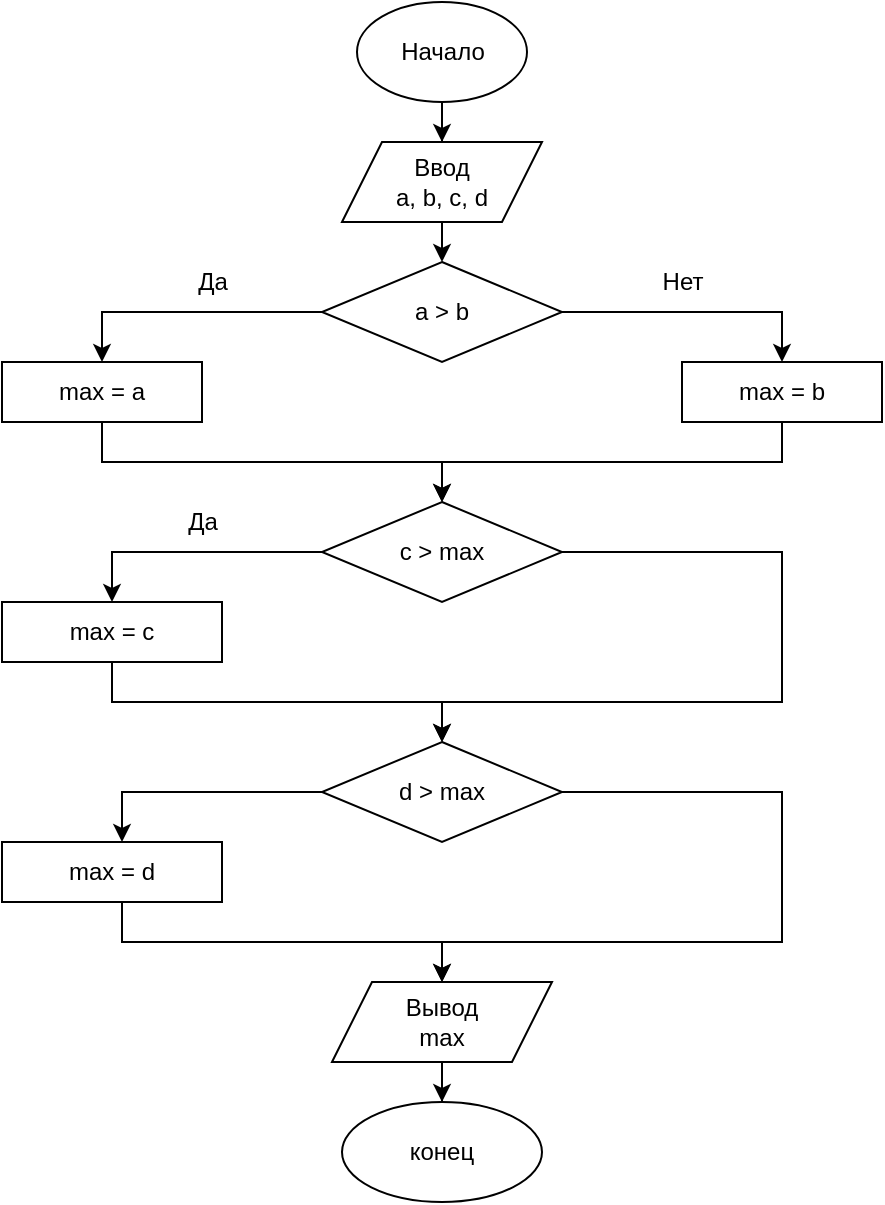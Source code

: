 <mxfile version="13.9.9" type="device"><diagram id="JP34Yidvcp9GHqmr8KH_" name="Страница 1"><mxGraphModel dx="762" dy="895" grid="1" gridSize="10" guides="1" tooltips="1" connect="1" arrows="1" fold="1" page="1" pageScale="1" pageWidth="827" pageHeight="1169" math="0" shadow="0"><root><mxCell id="0"/><mxCell id="1" parent="0"/><mxCell id="VdZXe0bA7j-S8_9z62vQ-23" value="" style="edgeStyle=orthogonalEdgeStyle;rounded=0;orthogonalLoop=1;jettySize=auto;html=1;" edge="1" parent="1" source="ApznVyCyVmwMjcrGay33-1" target="ApznVyCyVmwMjcrGay33-2"><mxGeometry relative="1" as="geometry"/></mxCell><mxCell id="ApznVyCyVmwMjcrGay33-1" value="Начало" style="ellipse;whiteSpace=wrap;html=1;" parent="1" vertex="1"><mxGeometry x="337.5" y="140" width="85" height="50" as="geometry"/></mxCell><mxCell id="ApznVyCyVmwMjcrGay33-5" value="" style="edgeStyle=orthogonalEdgeStyle;rounded=0;orthogonalLoop=1;jettySize=auto;html=1;" parent="1" source="ApznVyCyVmwMjcrGay33-2" edge="1"><mxGeometry relative="1" as="geometry"><mxPoint x="380" y="270" as="targetPoint"/></mxGeometry></mxCell><mxCell id="ApznVyCyVmwMjcrGay33-2" value="Ввод&lt;br&gt;a, b, c, d" style="shape=parallelogram;perimeter=parallelogramPerimeter;whiteSpace=wrap;html=1;fixedSize=1;" parent="1" vertex="1"><mxGeometry x="330" y="210" width="100" height="40" as="geometry"/></mxCell><mxCell id="ApznVyCyVmwMjcrGay33-11" value="" style="edgeStyle=orthogonalEdgeStyle;rounded=0;orthogonalLoop=1;jettySize=auto;html=1;" parent="1" source="ApznVyCyVmwMjcrGay33-8" target="ApznVyCyVmwMjcrGay33-10" edge="1"><mxGeometry relative="1" as="geometry"><Array as="points"><mxPoint x="210" y="295"/></Array></mxGeometry></mxCell><mxCell id="ApznVyCyVmwMjcrGay33-8" value="a &amp;gt; b" style="rhombus;whiteSpace=wrap;html=1;" parent="1" vertex="1"><mxGeometry x="320" y="270" width="120" height="50" as="geometry"/></mxCell><mxCell id="VdZXe0bA7j-S8_9z62vQ-8" style="edgeStyle=orthogonalEdgeStyle;rounded=0;orthogonalLoop=1;jettySize=auto;html=1;" edge="1" parent="1" source="ApznVyCyVmwMjcrGay33-10"><mxGeometry relative="1" as="geometry"><mxPoint x="380" y="390" as="targetPoint"/><Array as="points"><mxPoint x="210" y="370"/><mxPoint x="380" y="370"/></Array></mxGeometry></mxCell><mxCell id="ApznVyCyVmwMjcrGay33-10" value="max = a" style="rounded=0;whiteSpace=wrap;html=1;fontFamily=Helvetica;fontSize=12;fontColor=#000000;align=center;strokeColor=#000000;fillColor=#ffffff;" parent="1" vertex="1"><mxGeometry x="160" y="320" width="100" height="30" as="geometry"/></mxCell><mxCell id="ApznVyCyVmwMjcrGay33-14" value="конец" style="ellipse;whiteSpace=wrap;html=1;" parent="1" vertex="1"><mxGeometry x="330" y="690" width="100" height="50" as="geometry"/></mxCell><mxCell id="VdZXe0bA7j-S8_9z62vQ-10" style="edgeStyle=orthogonalEdgeStyle;rounded=0;orthogonalLoop=1;jettySize=auto;html=1;" edge="1" parent="1" source="VdZXe0bA7j-S8_9z62vQ-1"><mxGeometry relative="1" as="geometry"><mxPoint x="380" y="390" as="targetPoint"/><Array as="points"><mxPoint x="550" y="370"/><mxPoint x="380" y="370"/></Array></mxGeometry></mxCell><mxCell id="VdZXe0bA7j-S8_9z62vQ-1" value="max = b" style="rounded=0;whiteSpace=wrap;html=1;fontFamily=Helvetica;fontSize=12;fontColor=#000000;align=center;strokeColor=#000000;fillColor=#ffffff;" vertex="1" parent="1"><mxGeometry x="500" y="320" width="100" height="30" as="geometry"/></mxCell><mxCell id="VdZXe0bA7j-S8_9z62vQ-2" value="" style="edgeStyle=orthogonalEdgeStyle;rounded=0;orthogonalLoop=1;jettySize=auto;html=1;exitX=1;exitY=0.5;exitDx=0;exitDy=0;" edge="1" parent="1" source="ApznVyCyVmwMjcrGay33-8" target="VdZXe0bA7j-S8_9z62vQ-1"><mxGeometry relative="1" as="geometry"><Array as="points"><mxPoint x="550" y="295"/></Array><mxPoint x="440" y="295" as="sourcePoint"/><mxPoint x="380" y="390" as="targetPoint"/></mxGeometry></mxCell><mxCell id="VdZXe0bA7j-S8_9z62vQ-5" value="Да" style="text;html=1;align=center;verticalAlign=middle;resizable=0;points=[];autosize=1;" vertex="1" parent="1"><mxGeometry x="250" y="270" width="30" height="20" as="geometry"/></mxCell><mxCell id="VdZXe0bA7j-S8_9z62vQ-6" value="Нет" style="text;html=1;align=center;verticalAlign=middle;resizable=0;points=[];autosize=1;" vertex="1" parent="1"><mxGeometry x="480" y="270" width="40" height="20" as="geometry"/></mxCell><mxCell id="VdZXe0bA7j-S8_9z62vQ-14" style="edgeStyle=orthogonalEdgeStyle;rounded=0;orthogonalLoop=1;jettySize=auto;html=1;entryX=0.5;entryY=0;entryDx=0;entryDy=0;" edge="1" parent="1" source="VdZXe0bA7j-S8_9z62vQ-11" target="VdZXe0bA7j-S8_9z62vQ-13"><mxGeometry relative="1" as="geometry"/></mxCell><mxCell id="VdZXe0bA7j-S8_9z62vQ-26" style="edgeStyle=orthogonalEdgeStyle;rounded=0;orthogonalLoop=1;jettySize=auto;html=1;" edge="1" parent="1" source="VdZXe0bA7j-S8_9z62vQ-11"><mxGeometry relative="1" as="geometry"><mxPoint x="380" y="510" as="targetPoint"/><Array as="points"><mxPoint x="550" y="415"/><mxPoint x="550" y="490"/><mxPoint x="380" y="490"/></Array></mxGeometry></mxCell><mxCell id="VdZXe0bA7j-S8_9z62vQ-11" value="c &amp;gt; max" style="rhombus;whiteSpace=wrap;html=1;" vertex="1" parent="1"><mxGeometry x="320" y="390" width="120" height="50" as="geometry"/></mxCell><mxCell id="VdZXe0bA7j-S8_9z62vQ-16" style="edgeStyle=orthogonalEdgeStyle;rounded=0;orthogonalLoop=1;jettySize=auto;html=1;entryX=0.5;entryY=0;entryDx=0;entryDy=0;" edge="1" parent="1" source="VdZXe0bA7j-S8_9z62vQ-13" target="VdZXe0bA7j-S8_9z62vQ-27"><mxGeometry relative="1" as="geometry"><mxPoint x="380" y="620" as="targetPoint"/><Array as="points"><mxPoint x="215" y="490"/><mxPoint x="380" y="490"/></Array></mxGeometry></mxCell><mxCell id="VdZXe0bA7j-S8_9z62vQ-13" value="max = c" style="rounded=0;whiteSpace=wrap;html=1;" vertex="1" parent="1"><mxGeometry x="160" y="440" width="110" height="30" as="geometry"/></mxCell><mxCell id="VdZXe0bA7j-S8_9z62vQ-18" value="" style="edgeStyle=orthogonalEdgeStyle;rounded=0;orthogonalLoop=1;jettySize=auto;html=1;" edge="1" parent="1" source="VdZXe0bA7j-S8_9z62vQ-15" target="ApznVyCyVmwMjcrGay33-14"><mxGeometry relative="1" as="geometry"/></mxCell><mxCell id="VdZXe0bA7j-S8_9z62vQ-15" value="Вывод&lt;br&gt;max" style="shape=parallelogram;perimeter=parallelogramPerimeter;whiteSpace=wrap;html=1;fixedSize=1;" vertex="1" parent="1"><mxGeometry x="325" y="630" width="110" height="40" as="geometry"/></mxCell><mxCell id="VdZXe0bA7j-S8_9z62vQ-20" value="Да" style="text;html=1;align=center;verticalAlign=middle;resizable=0;points=[];autosize=1;" vertex="1" parent="1"><mxGeometry x="245" y="390" width="30" height="20" as="geometry"/></mxCell><mxCell id="VdZXe0bA7j-S8_9z62vQ-29" value="" style="edgeStyle=orthogonalEdgeStyle;rounded=0;orthogonalLoop=1;jettySize=auto;html=1;" edge="1" parent="1" source="VdZXe0bA7j-S8_9z62vQ-27" target="VdZXe0bA7j-S8_9z62vQ-28"><mxGeometry relative="1" as="geometry"><Array as="points"><mxPoint x="220" y="535"/></Array></mxGeometry></mxCell><mxCell id="VdZXe0bA7j-S8_9z62vQ-34" style="edgeStyle=orthogonalEdgeStyle;rounded=0;orthogonalLoop=1;jettySize=auto;html=1;" edge="1" parent="1" source="VdZXe0bA7j-S8_9z62vQ-27"><mxGeometry relative="1" as="geometry"><mxPoint x="380" y="630" as="targetPoint"/><Array as="points"><mxPoint x="550" y="535"/><mxPoint x="550" y="610"/><mxPoint x="380" y="610"/></Array></mxGeometry></mxCell><mxCell id="VdZXe0bA7j-S8_9z62vQ-27" value="d &amp;gt; max" style="rhombus;whiteSpace=wrap;html=1;" vertex="1" parent="1"><mxGeometry x="320" y="510" width="120" height="50" as="geometry"/></mxCell><mxCell id="VdZXe0bA7j-S8_9z62vQ-33" style="edgeStyle=orthogonalEdgeStyle;rounded=0;orthogonalLoop=1;jettySize=auto;html=1;entryX=0.5;entryY=0;entryDx=0;entryDy=0;" edge="1" parent="1" source="VdZXe0bA7j-S8_9z62vQ-28" target="VdZXe0bA7j-S8_9z62vQ-15"><mxGeometry relative="1" as="geometry"><Array as="points"><mxPoint x="220" y="610"/><mxPoint x="380" y="610"/></Array></mxGeometry></mxCell><mxCell id="VdZXe0bA7j-S8_9z62vQ-28" value="max = d" style="rounded=0;whiteSpace=wrap;html=1;" vertex="1" parent="1"><mxGeometry x="160" y="560" width="110" height="30" as="geometry"/></mxCell></root></mxGraphModel></diagram></mxfile>